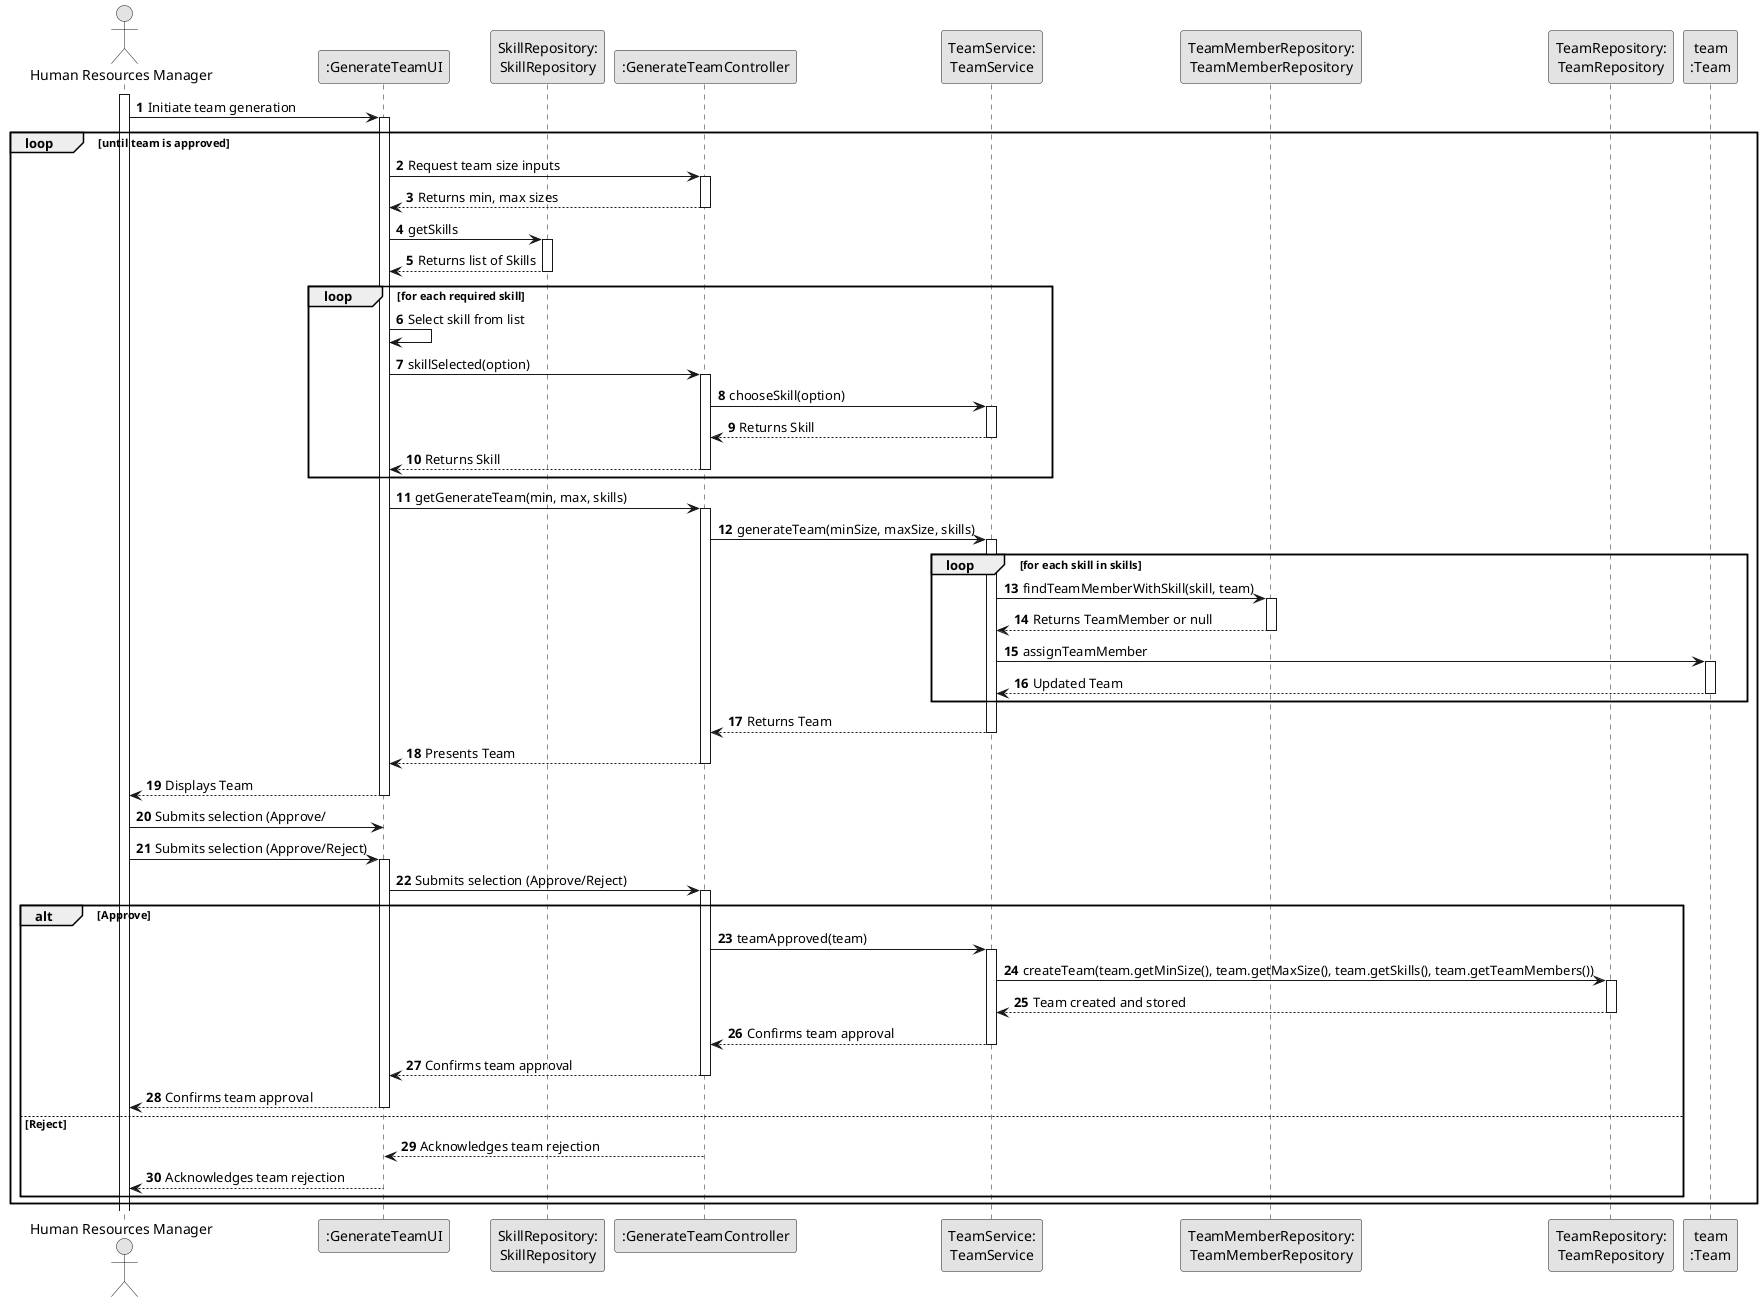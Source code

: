 @startuml
skinparam monochrome true
skinparam packageStyle rectangle
skinparam shadowing false

autonumber

actor "Human Resources Manager" as HRM
participant ":GenerateTeamUI" as GenerateTeamUI
participant "SkillRepository:\nSkillRepository" as SkillRepository
participant ":GenerateTeamController" as GenerateTeamController
participant "TeamService:\nTeamService" as TeamService
participant "TeamMemberRepository:\nTeamMemberRepository" as TeamMemberRepository
participant "TeamRepository:\nTeamRepository" as TeamRepository
participant "team\n:Team" as Team

activate HRM

HRM -> GenerateTeamUI : Initiate team generation
activate GenerateTeamUI

loop until team is approved
    
    GenerateTeamUI -> GenerateTeamController : Request team size inputs
    activate GenerateTeamController
    
    GenerateTeamController --> GenerateTeamUI : Returns min, max sizes
    deactivate GenerateTeamController

    
    GenerateTeamUI -> SkillRepository : getSkills
    activate SkillRepository

    SkillRepository --> GenerateTeamUI : Returns list of Skills
    deactivate SkillRepository

    
    loop for each required skill
        GenerateTeamUI -> GenerateTeamUI : Select skill from list
        GenerateTeamUI -> GenerateTeamController : skillSelected(option)
        activate GenerateTeamController

        GenerateTeamController -> TeamService : chooseSkill(option)
        activate TeamService

        TeamService --> GenerateTeamController : Returns Skill
        deactivate TeamService

        GenerateTeamController --> GenerateTeamUI : Returns Skill
        deactivate GenerateTeamController
    end

    
    GenerateTeamUI -> GenerateTeamController : getGenerateTeam(min, max, skills)
    activate GenerateTeamController

    GenerateTeamController -> TeamService : generateTeam(minSize, maxSize, skills)
    activate TeamService

    
    loop for each skill in skills
        TeamService -> TeamMemberRepository : findTeamMemberWithSkill(skill, team)
        activate TeamMemberRepository

        TeamMemberRepository --> TeamService : Returns TeamMember or null
        deactivate TeamMemberRepository

        
        TeamService -> Team : assignTeamMember
        activate Team

        Team --> TeamService : Updated Team
        deactivate Team
    end

    TeamService --> GenerateTeamController : Returns Team
    deactivate TeamService

    GenerateTeamController --> GenerateTeamUI : Presents Team
    deactivate GenerateTeamController

    GenerateTeamUI --> HRM : Displays Team
    deactivate GenerateTeamUI

    
    HRM -> GenerateTeamUI : Submits selection (Approve/


    
    HRM -> GenerateTeamUI : Submits selection (Approve/Reject)
    activate GenerateTeamUI

    GenerateTeamUI -> GenerateTeamController : Submits selection (Approve/Reject)
    activate GenerateTeamController

    alt Approve
        GenerateTeamController -> TeamService : teamApproved(team)
        activate TeamService

       
        TeamService -> TeamRepository : createTeam(team.getMinSize(), team.getMaxSize(), team.getSkills(), team.getTeamMembers())
        activate TeamRepository

        TeamRepository --> TeamService : Team created and stored
        deactivate TeamRepository

        TeamService --> GenerateTeamController : Confirms team approval
        deactivate TeamService

        GenerateTeamController --> GenerateTeamUI : Confirms team approval
        deactivate GenerateTeamController

        GenerateTeamUI --> HRM : Confirms team approval
        deactivate GenerateTeamUI
    else Reject
        
        GenerateTeamController --> GenerateTeamUI : Acknowledges team rejection
        deactivate GenerateTeamController

        GenerateTeamUI --> HRM : Acknowledges team rejection
        deactivate GenerateTeamUI
    end
end
@enduml
